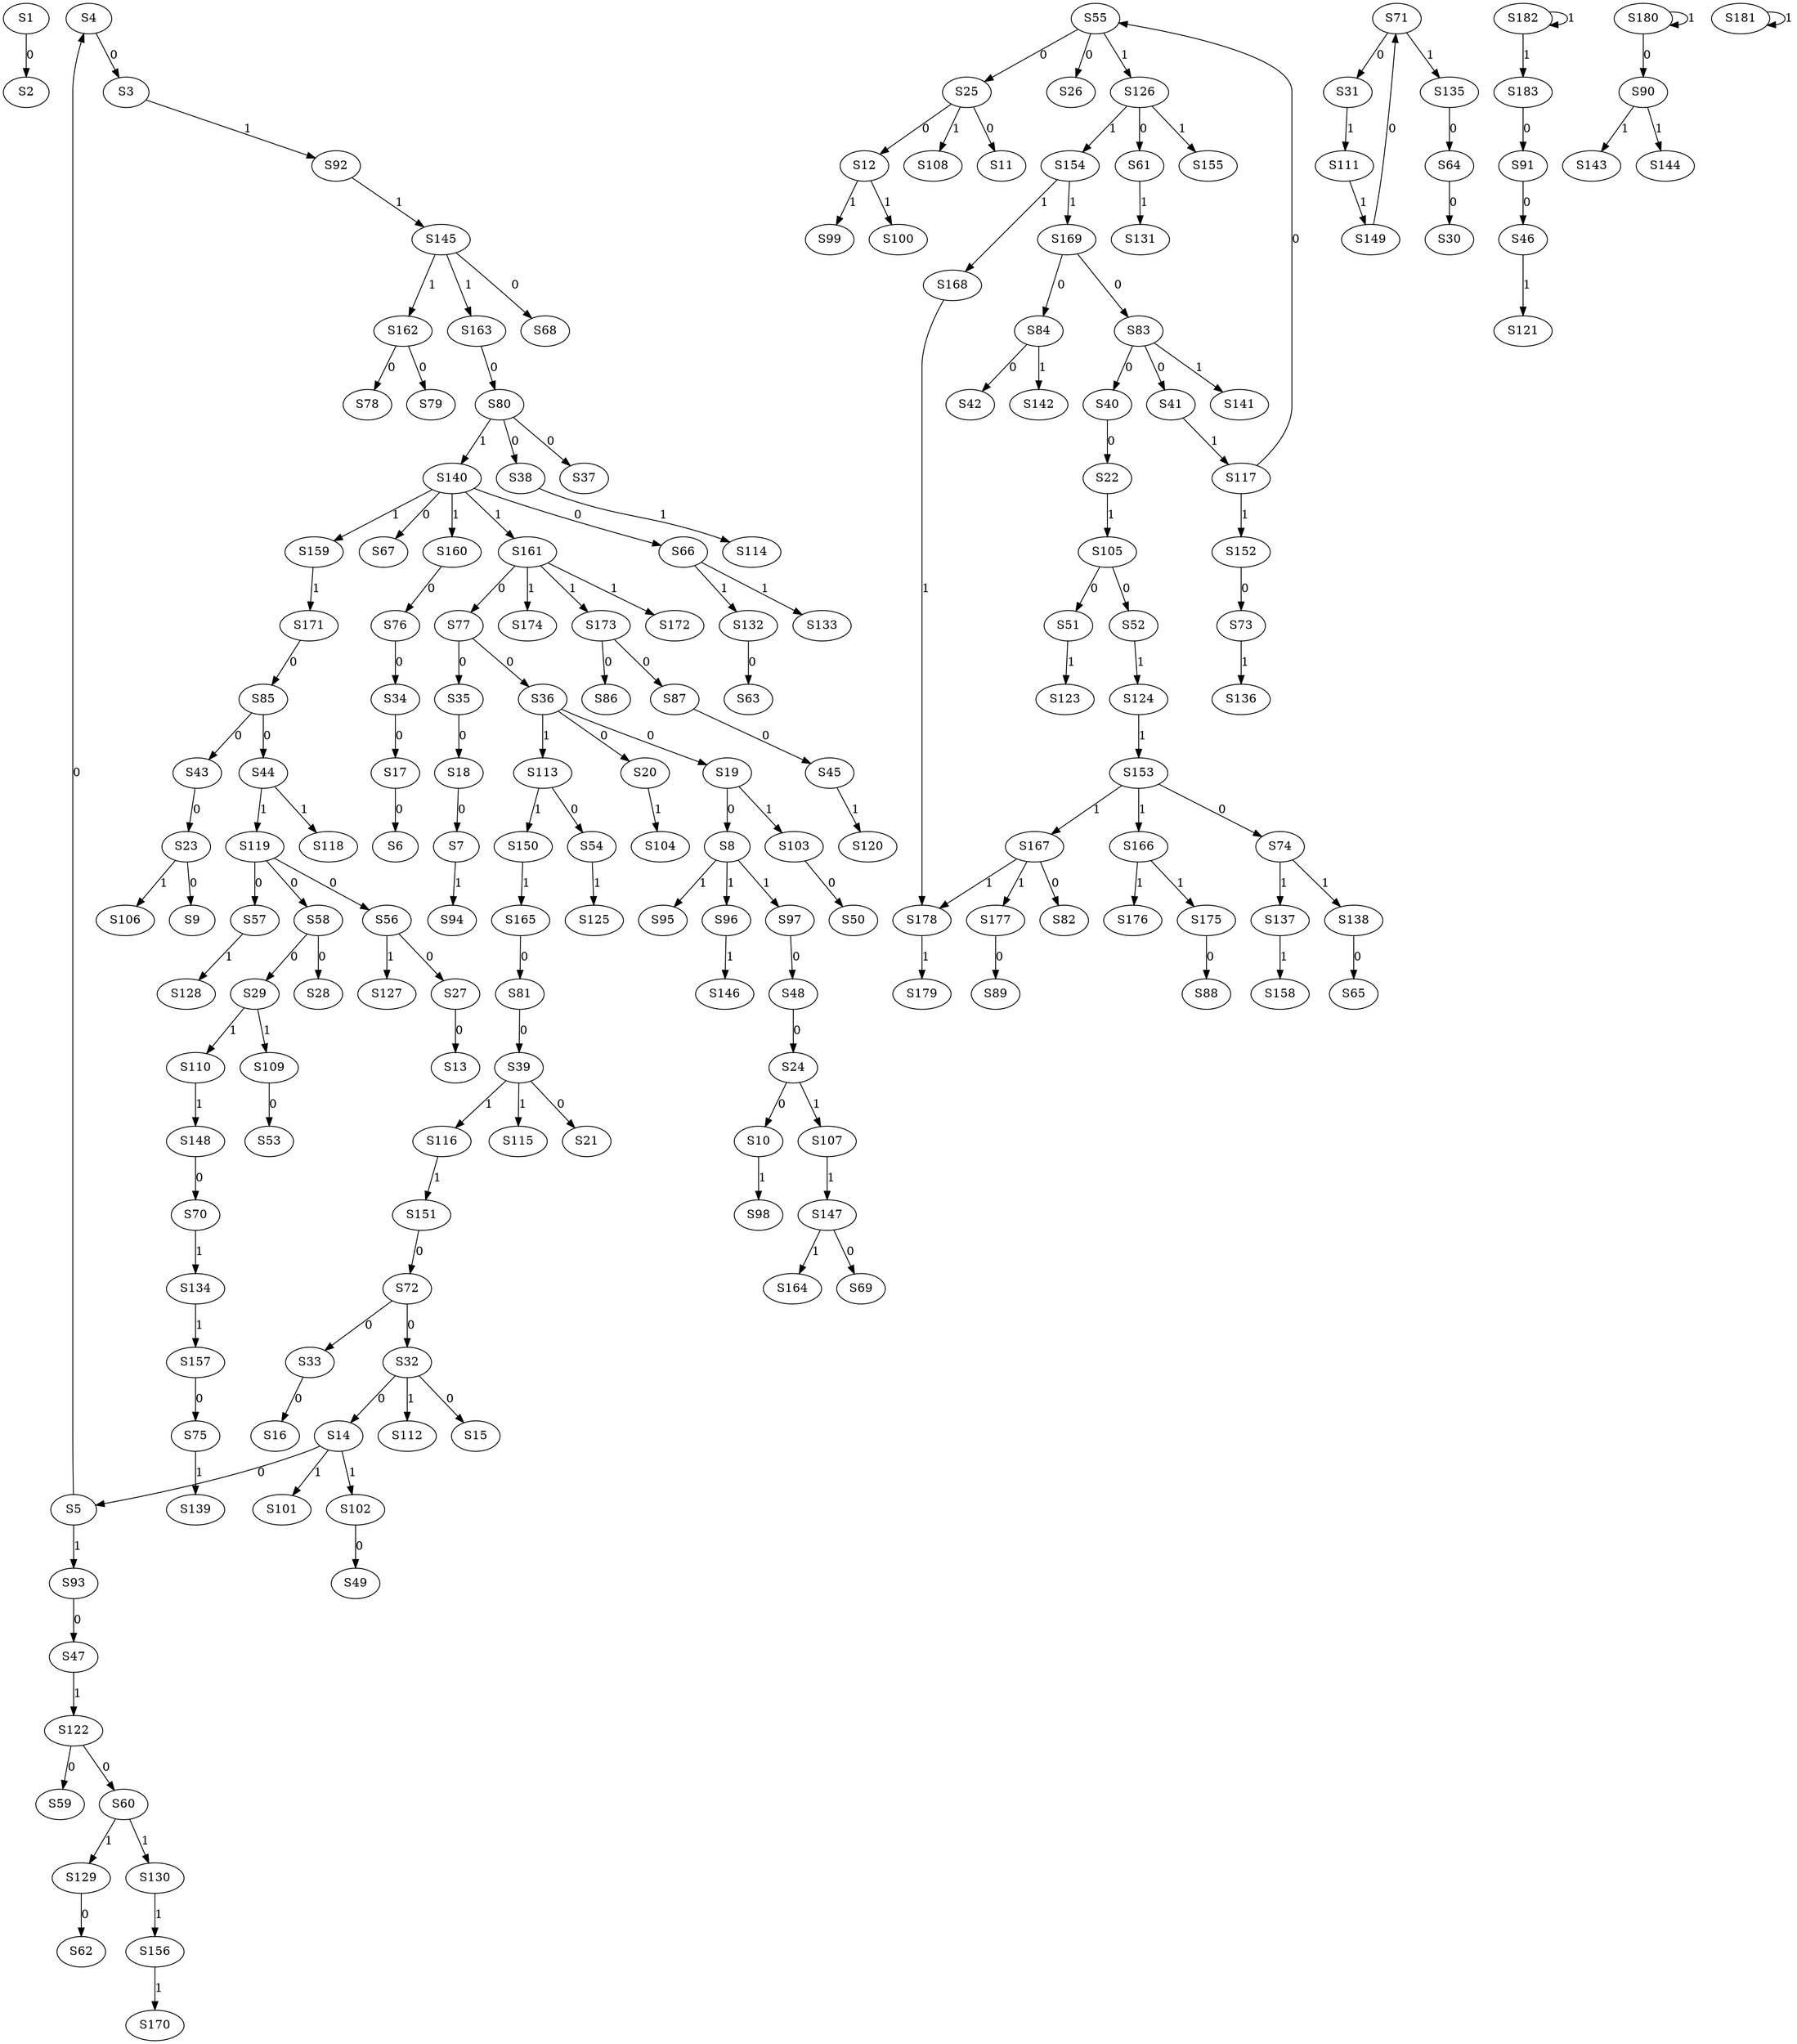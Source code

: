 strict digraph {
	S1 -> S2 [ label = 0 ];
	S4 -> S3 [ label = 0 ];
	S5 -> S4 [ label = 0 ];
	S14 -> S5 [ label = 0 ];
	S17 -> S6 [ label = 0 ];
	S18 -> S7 [ label = 0 ];
	S19 -> S8 [ label = 0 ];
	S23 -> S9 [ label = 0 ];
	S24 -> S10 [ label = 0 ];
	S25 -> S11 [ label = 0 ];
	S25 -> S12 [ label = 0 ];
	S27 -> S13 [ label = 0 ];
	S32 -> S14 [ label = 0 ];
	S32 -> S15 [ label = 0 ];
	S33 -> S16 [ label = 0 ];
	S34 -> S17 [ label = 0 ];
	S35 -> S18 [ label = 0 ];
	S36 -> S19 [ label = 0 ];
	S36 -> S20 [ label = 0 ];
	S39 -> S21 [ label = 0 ];
	S40 -> S22 [ label = 0 ];
	S43 -> S23 [ label = 0 ];
	S48 -> S24 [ label = 0 ];
	S55 -> S25 [ label = 0 ];
	S55 -> S26 [ label = 0 ];
	S56 -> S27 [ label = 0 ];
	S58 -> S28 [ label = 0 ];
	S58 -> S29 [ label = 0 ];
	S64 -> S30 [ label = 0 ];
	S71 -> S31 [ label = 0 ];
	S72 -> S32 [ label = 0 ];
	S72 -> S33 [ label = 0 ];
	S76 -> S34 [ label = 0 ];
	S77 -> S35 [ label = 0 ];
	S77 -> S36 [ label = 0 ];
	S80 -> S37 [ label = 0 ];
	S80 -> S38 [ label = 0 ];
	S81 -> S39 [ label = 0 ];
	S83 -> S40 [ label = 0 ];
	S83 -> S41 [ label = 0 ];
	S84 -> S42 [ label = 0 ];
	S85 -> S43 [ label = 0 ];
	S85 -> S44 [ label = 0 ];
	S87 -> S45 [ label = 0 ];
	S91 -> S46 [ label = 0 ];
	S93 -> S47 [ label = 0 ];
	S97 -> S48 [ label = 0 ];
	S102 -> S49 [ label = 0 ];
	S103 -> S50 [ label = 0 ];
	S105 -> S51 [ label = 0 ];
	S105 -> S52 [ label = 0 ];
	S109 -> S53 [ label = 0 ];
	S113 -> S54 [ label = 0 ];
	S117 -> S55 [ label = 0 ];
	S119 -> S56 [ label = 0 ];
	S119 -> S57 [ label = 0 ];
	S119 -> S58 [ label = 0 ];
	S122 -> S59 [ label = 0 ];
	S122 -> S60 [ label = 0 ];
	S126 -> S61 [ label = 0 ];
	S129 -> S62 [ label = 0 ];
	S132 -> S63 [ label = 0 ];
	S135 -> S64 [ label = 0 ];
	S138 -> S65 [ label = 0 ];
	S140 -> S66 [ label = 0 ];
	S140 -> S67 [ label = 0 ];
	S145 -> S68 [ label = 0 ];
	S147 -> S69 [ label = 0 ];
	S148 -> S70 [ label = 0 ];
	S149 -> S71 [ label = 0 ];
	S151 -> S72 [ label = 0 ];
	S152 -> S73 [ label = 0 ];
	S153 -> S74 [ label = 0 ];
	S157 -> S75 [ label = 0 ];
	S160 -> S76 [ label = 0 ];
	S161 -> S77 [ label = 0 ];
	S162 -> S78 [ label = 0 ];
	S162 -> S79 [ label = 0 ];
	S163 -> S80 [ label = 0 ];
	S165 -> S81 [ label = 0 ];
	S167 -> S82 [ label = 0 ];
	S169 -> S83 [ label = 0 ];
	S169 -> S84 [ label = 0 ];
	S171 -> S85 [ label = 0 ];
	S173 -> S86 [ label = 0 ];
	S173 -> S87 [ label = 0 ];
	S175 -> S88 [ label = 0 ];
	S177 -> S89 [ label = 0 ];
	S180 -> S90 [ label = 0 ];
	S183 -> S91 [ label = 0 ];
	S3 -> S92 [ label = 1 ];
	S5 -> S93 [ label = 1 ];
	S7 -> S94 [ label = 1 ];
	S8 -> S95 [ label = 1 ];
	S8 -> S96 [ label = 1 ];
	S8 -> S97 [ label = 1 ];
	S10 -> S98 [ label = 1 ];
	S12 -> S99 [ label = 1 ];
	S12 -> S100 [ label = 1 ];
	S14 -> S101 [ label = 1 ];
	S14 -> S102 [ label = 1 ];
	S19 -> S103 [ label = 1 ];
	S20 -> S104 [ label = 1 ];
	S22 -> S105 [ label = 1 ];
	S23 -> S106 [ label = 1 ];
	S24 -> S107 [ label = 1 ];
	S25 -> S108 [ label = 1 ];
	S29 -> S109 [ label = 1 ];
	S29 -> S110 [ label = 1 ];
	S31 -> S111 [ label = 1 ];
	S32 -> S112 [ label = 1 ];
	S36 -> S113 [ label = 1 ];
	S38 -> S114 [ label = 1 ];
	S39 -> S115 [ label = 1 ];
	S39 -> S116 [ label = 1 ];
	S41 -> S117 [ label = 1 ];
	S44 -> S118 [ label = 1 ];
	S44 -> S119 [ label = 1 ];
	S45 -> S120 [ label = 1 ];
	S46 -> S121 [ label = 1 ];
	S47 -> S122 [ label = 1 ];
	S51 -> S123 [ label = 1 ];
	S52 -> S124 [ label = 1 ];
	S54 -> S125 [ label = 1 ];
	S55 -> S126 [ label = 1 ];
	S56 -> S127 [ label = 1 ];
	S57 -> S128 [ label = 1 ];
	S60 -> S129 [ label = 1 ];
	S60 -> S130 [ label = 1 ];
	S61 -> S131 [ label = 1 ];
	S66 -> S132 [ label = 1 ];
	S66 -> S133 [ label = 1 ];
	S70 -> S134 [ label = 1 ];
	S71 -> S135 [ label = 1 ];
	S73 -> S136 [ label = 1 ];
	S74 -> S137 [ label = 1 ];
	S74 -> S138 [ label = 1 ];
	S75 -> S139 [ label = 1 ];
	S80 -> S140 [ label = 1 ];
	S83 -> S141 [ label = 1 ];
	S84 -> S142 [ label = 1 ];
	S90 -> S143 [ label = 1 ];
	S90 -> S144 [ label = 1 ];
	S92 -> S145 [ label = 1 ];
	S96 -> S146 [ label = 1 ];
	S107 -> S147 [ label = 1 ];
	S110 -> S148 [ label = 1 ];
	S111 -> S149 [ label = 1 ];
	S113 -> S150 [ label = 1 ];
	S116 -> S151 [ label = 1 ];
	S117 -> S152 [ label = 1 ];
	S124 -> S153 [ label = 1 ];
	S126 -> S154 [ label = 1 ];
	S126 -> S155 [ label = 1 ];
	S130 -> S156 [ label = 1 ];
	S134 -> S157 [ label = 1 ];
	S137 -> S158 [ label = 1 ];
	S140 -> S159 [ label = 1 ];
	S140 -> S160 [ label = 1 ];
	S140 -> S161 [ label = 1 ];
	S145 -> S162 [ label = 1 ];
	S145 -> S163 [ label = 1 ];
	S147 -> S164 [ label = 1 ];
	S150 -> S165 [ label = 1 ];
	S153 -> S166 [ label = 1 ];
	S153 -> S167 [ label = 1 ];
	S154 -> S168 [ label = 1 ];
	S154 -> S169 [ label = 1 ];
	S156 -> S170 [ label = 1 ];
	S159 -> S171 [ label = 1 ];
	S161 -> S172 [ label = 1 ];
	S161 -> S173 [ label = 1 ];
	S161 -> S174 [ label = 1 ];
	S166 -> S175 [ label = 1 ];
	S166 -> S176 [ label = 1 ];
	S167 -> S177 [ label = 1 ];
	S167 -> S178 [ label = 1 ];
	S178 -> S179 [ label = 1 ];
	S180 -> S180 [ label = 1 ];
	S181 -> S181 [ label = 1 ];
	S182 -> S182 [ label = 1 ];
	S182 -> S183 [ label = 1 ];
	S168 -> S178 [ label = 1 ];
}
